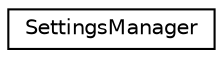 digraph "Graphical Class Hierarchy"
{
 // INTERACTIVE_SVG=YES
 // LATEX_PDF_SIZE
  edge [fontname="Helvetica",fontsize="10",labelfontname="Helvetica",labelfontsize="10"];
  node [fontname="Helvetica",fontsize="10",shape=record];
  rankdir="LR";
  Node0 [label="SettingsManager",height=0.2,width=0.4,color="black", fillcolor="white", style="filled",URL="$class_settings_manager.html",tooltip=" "];
}
